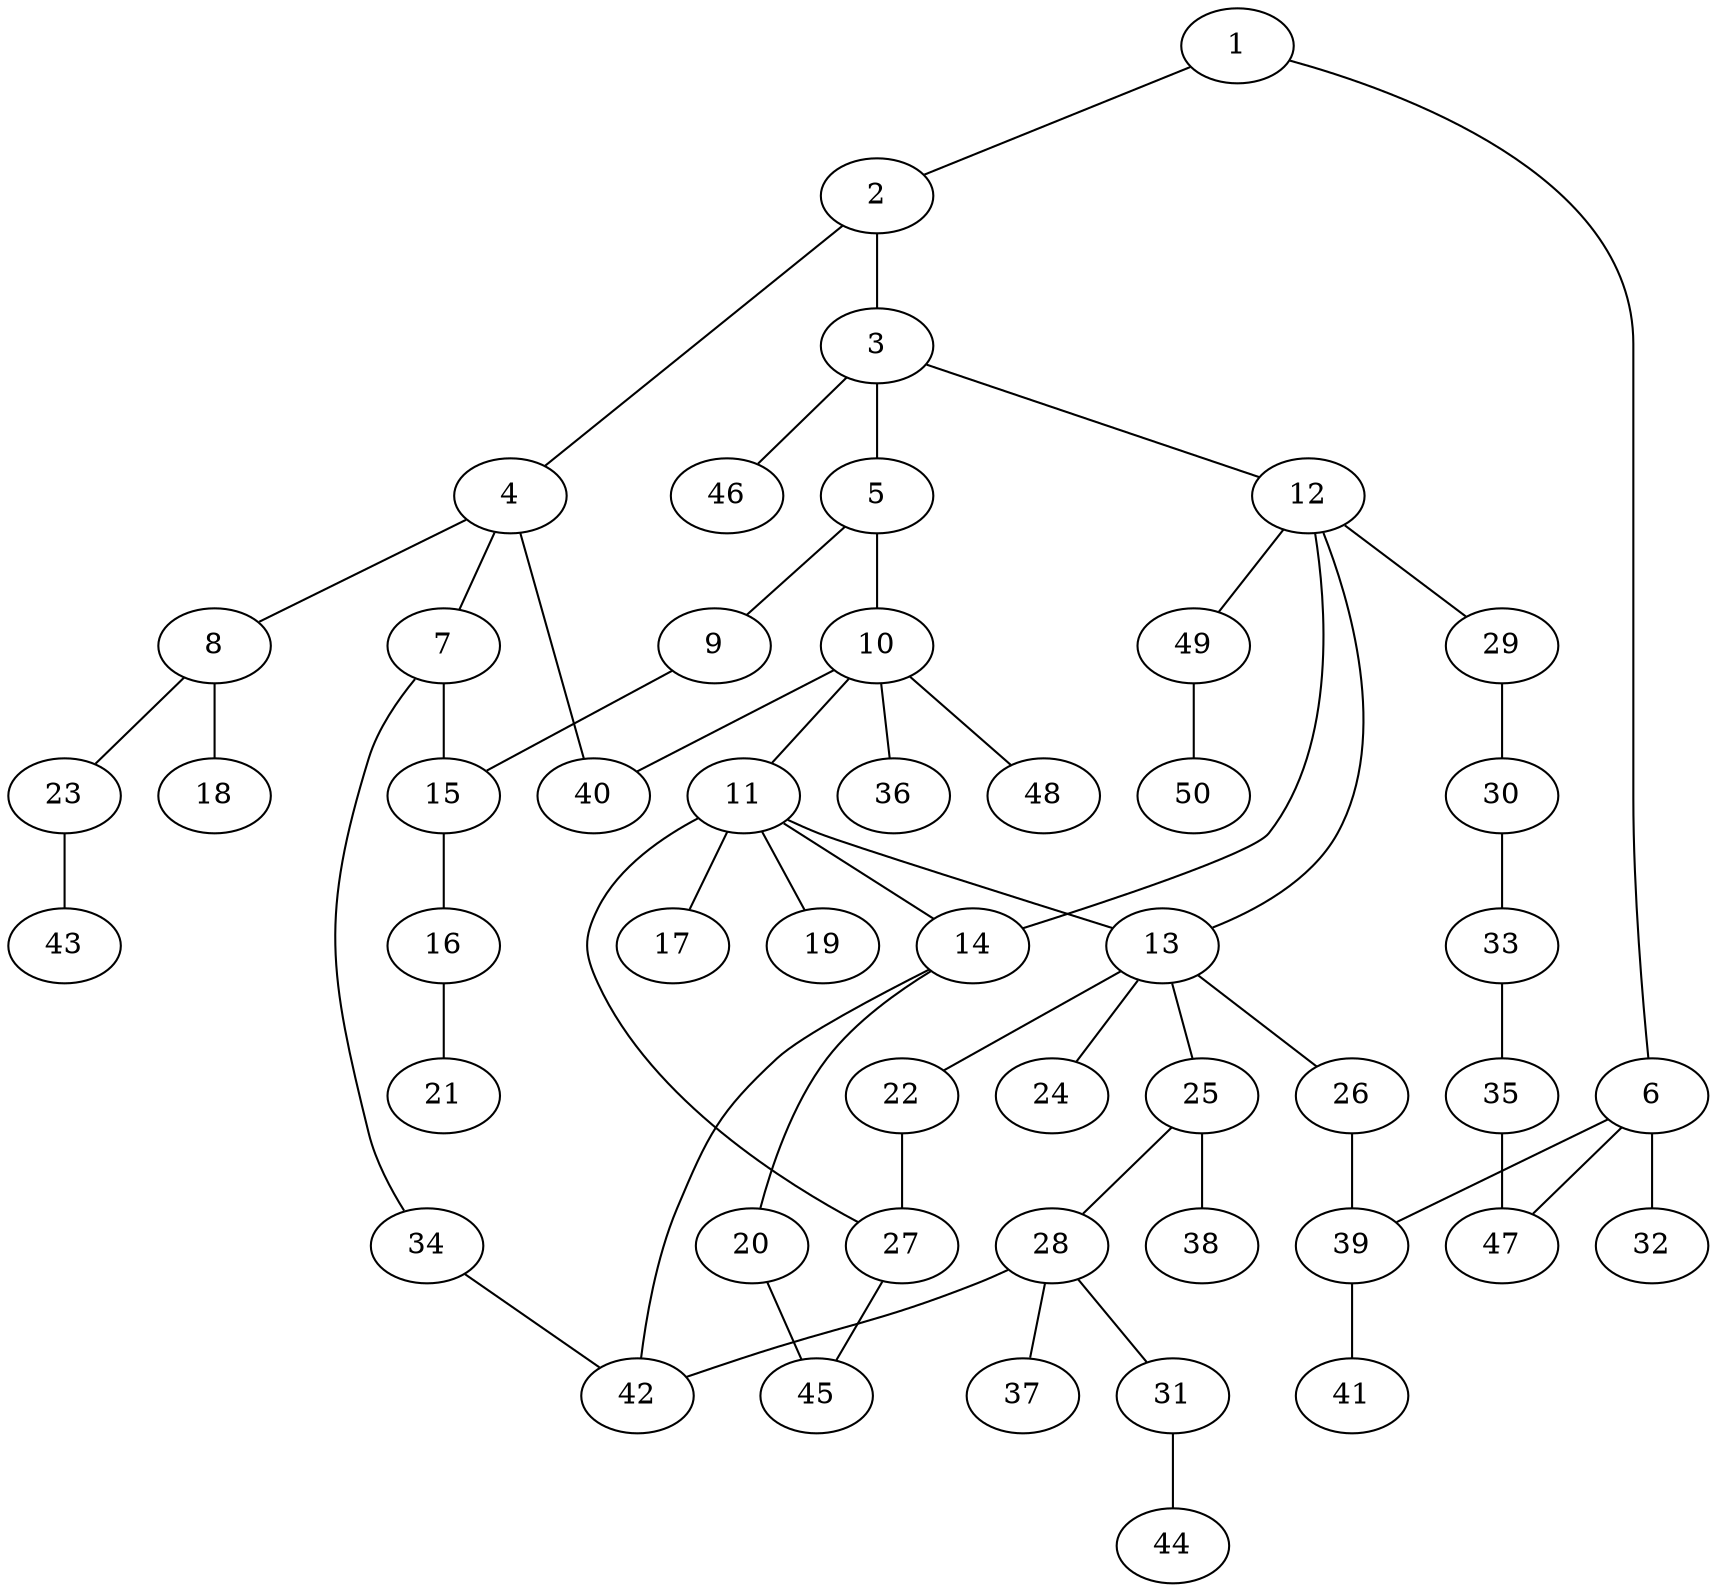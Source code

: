 graph graphname {1--2
1--6
2--3
2--4
3--5
3--12
3--46
4--7
4--8
4--40
5--9
5--10
6--32
6--39
6--47
7--15
7--34
8--18
8--23
9--15
10--11
10--36
10--40
10--48
11--13
11--14
11--17
11--19
11--27
12--13
12--14
12--29
12--49
13--22
13--24
13--25
13--26
14--20
14--42
15--16
16--21
20--45
22--27
23--43
25--28
25--38
26--39
27--45
28--31
28--37
28--42
29--30
30--33
31--44
33--35
34--42
35--47
39--41
49--50
}